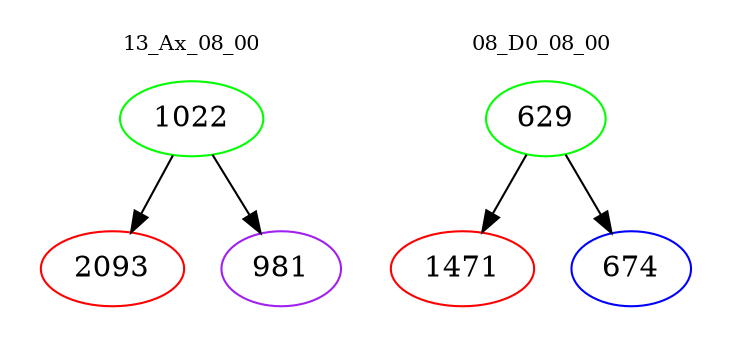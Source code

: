 digraph{
subgraph cluster_0 {
color = white
label = "13_Ax_08_00";
fontsize=10;
T0_1022 [label="1022", color="green"]
T0_1022 -> T0_2093 [color="black"]
T0_2093 [label="2093", color="red"]
T0_1022 -> T0_981 [color="black"]
T0_981 [label="981", color="purple"]
}
subgraph cluster_1 {
color = white
label = "08_D0_08_00";
fontsize=10;
T1_629 [label="629", color="green"]
T1_629 -> T1_1471 [color="black"]
T1_1471 [label="1471", color="red"]
T1_629 -> T1_674 [color="black"]
T1_674 [label="674", color="blue"]
}
}
